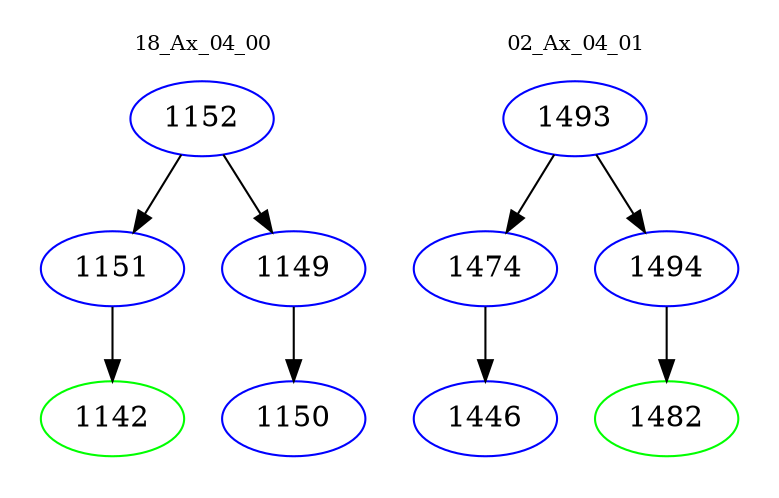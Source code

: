 digraph{
subgraph cluster_0 {
color = white
label = "18_Ax_04_00";
fontsize=10;
T0_1152 [label="1152", color="blue"]
T0_1152 -> T0_1151 [color="black"]
T0_1151 [label="1151", color="blue"]
T0_1151 -> T0_1142 [color="black"]
T0_1142 [label="1142", color="green"]
T0_1152 -> T0_1149 [color="black"]
T0_1149 [label="1149", color="blue"]
T0_1149 -> T0_1150 [color="black"]
T0_1150 [label="1150", color="blue"]
}
subgraph cluster_1 {
color = white
label = "02_Ax_04_01";
fontsize=10;
T1_1493 [label="1493", color="blue"]
T1_1493 -> T1_1474 [color="black"]
T1_1474 [label="1474", color="blue"]
T1_1474 -> T1_1446 [color="black"]
T1_1446 [label="1446", color="blue"]
T1_1493 -> T1_1494 [color="black"]
T1_1494 [label="1494", color="blue"]
T1_1494 -> T1_1482 [color="black"]
T1_1482 [label="1482", color="green"]
}
}
